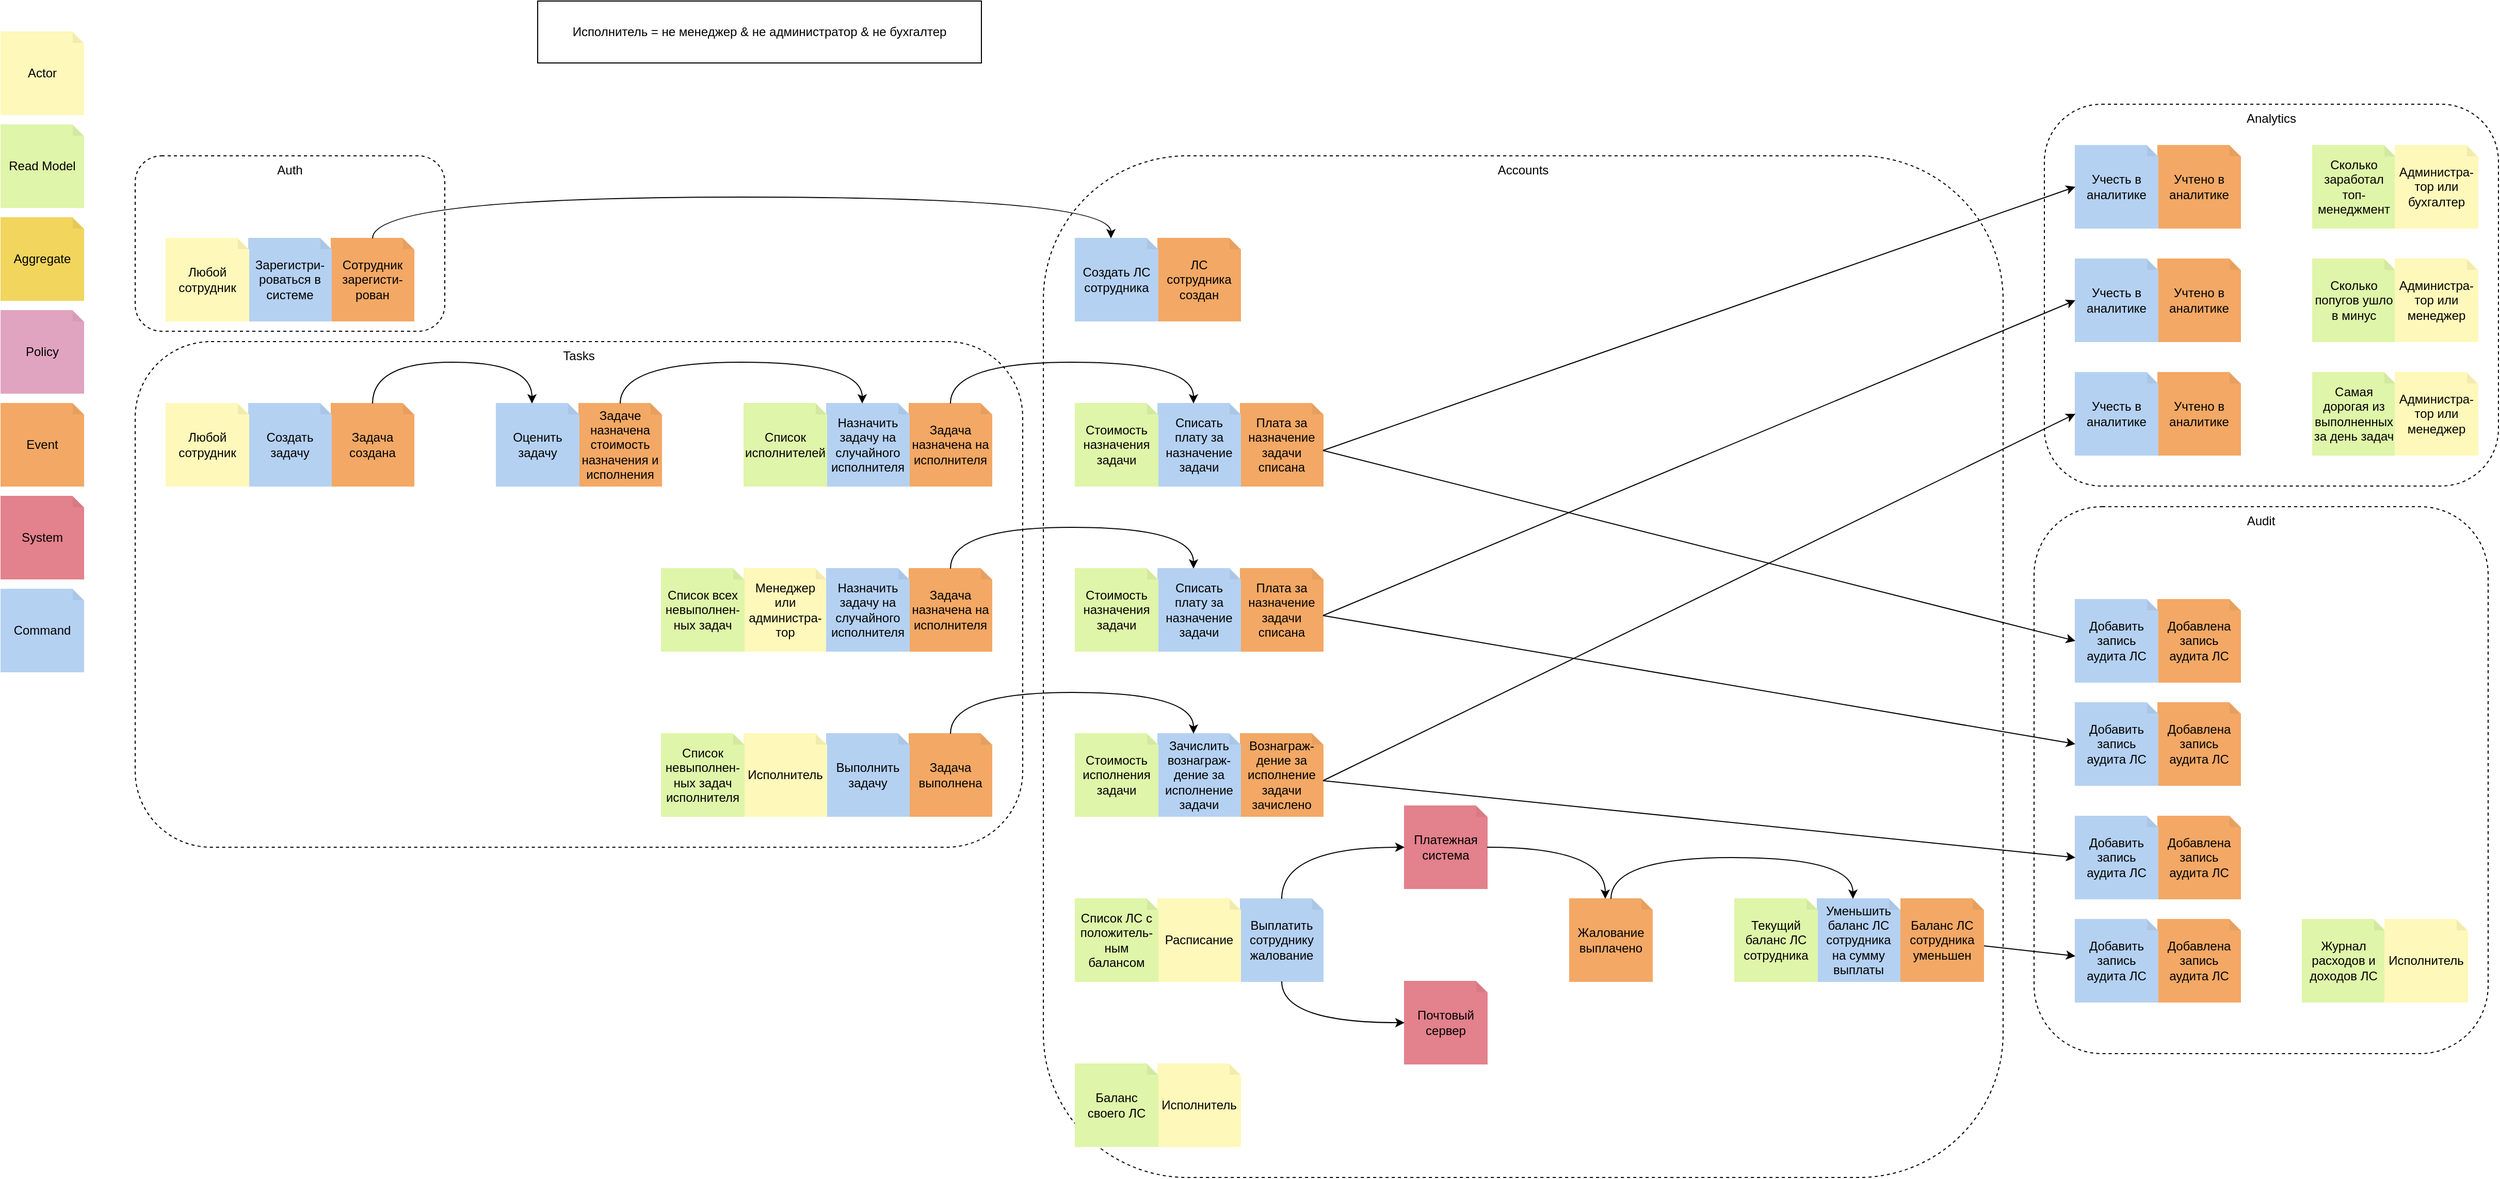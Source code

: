 <mxfile version="23.1.5" type="device">
  <diagram name="Page-1" id="BTBTiwG7ZaJVymEiWCRw">
    <mxGraphModel dx="1242" dy="793" grid="1" gridSize="10" guides="1" tooltips="1" connect="1" arrows="1" fold="1" page="1" pageScale="1" pageWidth="827" pageHeight="1169" math="0" shadow="0">
      <root>
        <mxCell id="0" />
        <mxCell id="1" parent="0" />
        <mxCell id="mUZLVD3MMct8JdN2_CIU-163" value="Accounts" style="rounded=1;whiteSpace=wrap;html=1;dashed=1;fillColor=none;align=center;verticalAlign=top;" parent="1" vertex="1">
          <mxGeometry x="1050" y="200" width="930" height="990" as="geometry" />
        </mxCell>
        <mxCell id="mUZLVD3MMct8JdN2_CIU-165" value="Audit" style="rounded=1;whiteSpace=wrap;html=1;dashed=1;fillColor=none;align=center;verticalAlign=top;" parent="1" vertex="1">
          <mxGeometry x="2010" y="540" width="440" height="530" as="geometry" />
        </mxCell>
        <mxCell id="mUZLVD3MMct8JdN2_CIU-166" value="Analytics" style="rounded=1;whiteSpace=wrap;html=1;dashed=1;fillColor=none;align=center;verticalAlign=top;" parent="1" vertex="1">
          <mxGeometry x="2020" y="150" width="440" height="370" as="geometry" />
        </mxCell>
        <mxCell id="mUZLVD3MMct8JdN2_CIU-1" value="Actor" style="shape=note;whiteSpace=wrap;html=1;backgroundOutline=1;darkOpacity=0.05;rotation=0;horizontal=1;size=11;labelBackgroundColor=none;fillColor=#fef8ba;strokeColor=#fef8ba;" parent="1" vertex="1">
          <mxGeometry x="40" y="80" width="80" height="80" as="geometry" />
        </mxCell>
        <mxCell id="mUZLVD3MMct8JdN2_CIU-2" value="Command" style="shape=note;whiteSpace=wrap;html=1;backgroundOutline=1;darkOpacity=0.05;rotation=0;horizontal=1;size=11;fillColor=#b5d1f2;strokeColor=#b5d1f2;" parent="1" vertex="1">
          <mxGeometry x="40" y="620" width="80" height="80" as="geometry" />
        </mxCell>
        <mxCell id="mUZLVD3MMct8JdN2_CIU-3" value="Aggregate" style="shape=note;whiteSpace=wrap;html=1;backgroundOutline=1;darkOpacity=0.05;rotation=0;horizontal=1;size=11;labelBackgroundColor=none;fillColor=#f1d55d;strokeColor=#f1d55d;" parent="1" vertex="1">
          <mxGeometry x="40" y="260" width="80" height="80" as="geometry" />
        </mxCell>
        <mxCell id="mUZLVD3MMct8JdN2_CIU-4" value="System" style="shape=note;whiteSpace=wrap;html=1;backgroundOutline=1;darkOpacity=0.05;rotation=0;horizontal=1;size=11;labelBackgroundColor=none;fillColor=#e3818c;strokeColor=#e3818c;" parent="1" vertex="1">
          <mxGeometry x="40" y="530" width="80" height="80" as="geometry" />
        </mxCell>
        <mxCell id="mUZLVD3MMct8JdN2_CIU-5" value="Read Model" style="shape=note;whiteSpace=wrap;html=1;backgroundOutline=1;darkOpacity=0.05;rotation=0;horizontal=1;size=11;labelBackgroundColor=none;fillColor=#dff5a9;strokeColor=#dff5a9;" parent="1" vertex="1">
          <mxGeometry x="40" y="170" width="80" height="80" as="geometry" />
        </mxCell>
        <mxCell id="mUZLVD3MMct8JdN2_CIU-6" value="Event" style="shape=note;whiteSpace=wrap;html=1;backgroundOutline=1;darkOpacity=0.05;rotation=0;horizontal=1;size=11;labelBackgroundColor=none;fillColor=#f3a865;strokeColor=#f3a865;" parent="1" vertex="1">
          <mxGeometry x="40" y="440" width="80" height="80" as="geometry" />
        </mxCell>
        <mxCell id="mUZLVD3MMct8JdN2_CIU-8" value="Policy" style="shape=note;whiteSpace=wrap;html=1;backgroundOutline=1;darkOpacity=0.05;rotation=0;horizontal=1;size=11;labelBackgroundColor=none;fillColor=#e0a4c0;strokeColor=#e0a4c0;" parent="1" vertex="1">
          <mxGeometry x="40" y="350" width="80" height="80" as="geometry" />
        </mxCell>
        <mxCell id="mUZLVD3MMct8JdN2_CIU-9" value="Сотрудник &lt;font style=&quot;font-size: 12px;&quot;&gt;зарегисти-рован&lt;/font&gt;" style="shape=note;html=1;backgroundOutline=1;darkOpacity=0.05;rotation=0;horizontal=1;size=11;labelBackgroundColor=none;fillColor=#f3a865;strokeColor=#f3a865;whiteSpace=wrap;" parent="1" vertex="1">
          <mxGeometry x="360" y="280" width="80" height="80" as="geometry" />
        </mxCell>
        <mxCell id="mUZLVD3MMct8JdN2_CIU-10" value="Задача создана" style="shape=note;html=1;backgroundOutline=1;darkOpacity=0.05;rotation=0;horizontal=1;size=11;labelBackgroundColor=none;fillColor=#f3a865;strokeColor=#f3a865;whiteSpace=wrap;" parent="1" vertex="1">
          <mxGeometry x="360" y="440" width="80" height="80" as="geometry" />
        </mxCell>
        <mxCell id="mUZLVD3MMct8JdN2_CIU-11" value="Задача назначена на исполнителя" style="shape=note;html=1;backgroundOutline=1;darkOpacity=0.05;rotation=0;horizontal=1;size=11;labelBackgroundColor=none;fillColor=#f3a865;strokeColor=#f3a865;whiteSpace=wrap;" parent="1" vertex="1">
          <mxGeometry x="920" y="600" width="80" height="80" as="geometry" />
        </mxCell>
        <mxCell id="mUZLVD3MMct8JdN2_CIU-12" value="Задача выполнена" style="shape=note;html=1;backgroundOutline=1;darkOpacity=0.05;rotation=0;horizontal=1;size=11;labelBackgroundColor=none;fillColor=#f3a865;strokeColor=#f3a865;whiteSpace=wrap;" parent="1" vertex="1">
          <mxGeometry x="920" y="760" width="80" height="80" as="geometry" />
        </mxCell>
        <mxCell id="mUZLVD3MMct8JdN2_CIU-13" value="ЛС сотрудника создан" style="shape=note;html=1;backgroundOutline=1;darkOpacity=0.05;rotation=0;horizontal=1;size=11;labelBackgroundColor=none;fillColor=#f3a865;strokeColor=#f3a865;whiteSpace=wrap;" parent="1" vertex="1">
          <mxGeometry x="1161" y="280" width="80" height="80" as="geometry" />
        </mxCell>
        <mxCell id="mUZLVD3MMct8JdN2_CIU-14" value="Вознаграж-дение за исполнение задачи зачислено" style="shape=note;html=1;backgroundOutline=1;darkOpacity=0.05;rotation=0;horizontal=1;size=11;labelBackgroundColor=none;fillColor=#f3a865;strokeColor=#f3a865;whiteSpace=wrap;" parent="1" vertex="1">
          <mxGeometry x="1241" y="760" width="80" height="80" as="geometry" />
        </mxCell>
        <mxCell id="mUZLVD3MMct8JdN2_CIU-16" value="Добавлена запись аудита ЛС" style="shape=note;html=1;backgroundOutline=1;darkOpacity=0.05;rotation=0;horizontal=1;size=11;labelBackgroundColor=none;fillColor=#f3a865;strokeColor=#f3a865;whiteSpace=wrap;" parent="1" vertex="1">
          <mxGeometry x="2130" y="940" width="80" height="80" as="geometry" />
        </mxCell>
        <mxCell id="mUZLVD3MMct8JdN2_CIU-17" value="Задаче назначена стоимость назначения и исполнения" style="shape=note;html=1;backgroundOutline=1;darkOpacity=0.05;rotation=0;horizontal=1;size=11;labelBackgroundColor=none;fillColor=#f3a865;strokeColor=#f3a865;whiteSpace=wrap;" parent="1" vertex="1">
          <mxGeometry x="600" y="440" width="80" height="80" as="geometry" />
        </mxCell>
        <mxCell id="mUZLVD3MMct8JdN2_CIU-18" value="Зарегистри-роваться в системе" style="shape=note;whiteSpace=wrap;html=1;backgroundOutline=1;darkOpacity=0.05;rotation=0;horizontal=1;size=11;fillColor=#b5d1f2;strokeColor=#b5d1f2;" parent="1" vertex="1">
          <mxGeometry x="280" y="280" width="80" height="80" as="geometry" />
        </mxCell>
        <mxCell id="mUZLVD3MMct8JdN2_CIU-19" value="Любой сотрудник" style="shape=note;whiteSpace=wrap;html=1;backgroundOutline=1;darkOpacity=0.05;rotation=0;horizontal=1;size=11;labelBackgroundColor=none;fillColor=#fef8ba;strokeColor=#fef8ba;" parent="1" vertex="1">
          <mxGeometry x="200" y="280" width="80" height="80" as="geometry" />
        </mxCell>
        <mxCell id="mUZLVD3MMct8JdN2_CIU-20" value="Создать задачу" style="shape=note;whiteSpace=wrap;html=1;backgroundOutline=1;darkOpacity=0.05;rotation=0;horizontal=1;size=11;fillColor=#b5d1f2;strokeColor=#b5d1f2;" parent="1" vertex="1">
          <mxGeometry x="280" y="440" width="80" height="80" as="geometry" />
        </mxCell>
        <mxCell id="mUZLVD3MMct8JdN2_CIU-21" value="Любой сотрудник" style="shape=note;whiteSpace=wrap;html=1;backgroundOutline=1;darkOpacity=0.05;rotation=0;horizontal=1;size=11;labelBackgroundColor=none;fillColor=#fef8ba;strokeColor=#fef8ba;" parent="1" vertex="1">
          <mxGeometry x="200" y="440" width="80" height="80" as="geometry" />
        </mxCell>
        <mxCell id="mUZLVD3MMct8JdN2_CIU-23" value="Выполнить задачу" style="shape=note;whiteSpace=wrap;html=1;backgroundOutline=1;darkOpacity=0.05;rotation=0;horizontal=1;size=11;fillColor=#b5d1f2;strokeColor=#b5d1f2;" parent="1" vertex="1">
          <mxGeometry x="840" y="760" width="80" height="80" as="geometry" />
        </mxCell>
        <mxCell id="mUZLVD3MMct8JdN2_CIU-24" value="Зачислить вознаграж-дение за исполнение задачи" style="shape=note;whiteSpace=wrap;html=1;backgroundOutline=1;darkOpacity=0.05;rotation=0;horizontal=1;size=11;fillColor=#b5d1f2;strokeColor=#b5d1f2;" parent="1" vertex="1">
          <mxGeometry x="1161" y="760" width="80" height="80" as="geometry" />
        </mxCell>
        <mxCell id="mUZLVD3MMct8JdN2_CIU-26" value="Оценить задачу" style="shape=note;whiteSpace=wrap;html=1;backgroundOutline=1;darkOpacity=0.05;rotation=0;horizontal=1;size=11;fillColor=#b5d1f2;strokeColor=#b5d1f2;" parent="1" vertex="1">
          <mxGeometry x="520" y="440" width="80" height="80" as="geometry" />
        </mxCell>
        <mxCell id="mUZLVD3MMct8JdN2_CIU-27" value="Добавить запись аудита ЛС" style="shape=note;whiteSpace=wrap;html=1;backgroundOutline=1;darkOpacity=0.05;rotation=0;horizontal=1;size=11;fillColor=#b5d1f2;strokeColor=#b5d1f2;" parent="1" vertex="1">
          <mxGeometry x="2050" y="940" width="80" height="80" as="geometry" />
        </mxCell>
        <mxCell id="mUZLVD3MMct8JdN2_CIU-28" value="Создать ЛС сотрудника" style="shape=note;whiteSpace=wrap;html=1;backgroundOutline=1;darkOpacity=0.05;rotation=0;horizontal=1;size=11;fillColor=#b5d1f2;strokeColor=#b5d1f2;" parent="1" vertex="1">
          <mxGeometry x="1081" y="280" width="80" height="80" as="geometry" />
        </mxCell>
        <mxCell id="mUZLVD3MMct8JdN2_CIU-31" value="Менеджер или администра-тор" style="shape=note;whiteSpace=wrap;html=1;backgroundOutline=1;darkOpacity=0.05;rotation=0;horizontal=1;size=11;labelBackgroundColor=none;fillColor=#fef8ba;strokeColor=#fef8ba;" parent="1" vertex="1">
          <mxGeometry x="760" y="600" width="80" height="80" as="geometry" />
        </mxCell>
        <mxCell id="mUZLVD3MMct8JdN2_CIU-33" value="Исполнитель" style="shape=note;whiteSpace=wrap;html=1;backgroundOutline=1;darkOpacity=0.05;rotation=0;horizontal=1;size=11;labelBackgroundColor=none;fillColor=#fef8ba;strokeColor=#fef8ba;" parent="1" vertex="1">
          <mxGeometry x="760" y="760" width="80" height="80" as="geometry" />
        </mxCell>
        <mxCell id="mUZLVD3MMct8JdN2_CIU-34" value="Исполнитель = не менеджер &amp;amp; не администратор &amp;amp; не бухгалтер" style="rounded=0;whiteSpace=wrap;html=1;" parent="1" vertex="1">
          <mxGeometry x="560" y="50" width="430" height="60" as="geometry" />
        </mxCell>
        <mxCell id="mUZLVD3MMct8JdN2_CIU-35" value="Задача назначена на исполнителя" style="shape=note;html=1;backgroundOutline=1;darkOpacity=0.05;rotation=0;horizontal=1;size=11;labelBackgroundColor=none;fillColor=#f3a865;strokeColor=#f3a865;whiteSpace=wrap;" parent="1" vertex="1">
          <mxGeometry x="920" y="440" width="80" height="80" as="geometry" />
        </mxCell>
        <mxCell id="mUZLVD3MMct8JdN2_CIU-36" value="Назначить задачу на случайного исполнителя" style="shape=note;whiteSpace=wrap;html=1;backgroundOutline=1;darkOpacity=0.05;rotation=0;horizontal=1;size=11;fillColor=#b5d1f2;strokeColor=#b5d1f2;" parent="1" vertex="1">
          <mxGeometry x="840" y="440" width="80" height="80" as="geometry" />
        </mxCell>
        <mxCell id="mUZLVD3MMct8JdN2_CIU-38" value="Назначить задачу на случайного исполнителя" style="shape=note;whiteSpace=wrap;html=1;backgroundOutline=1;darkOpacity=0.05;rotation=0;horizontal=1;size=11;fillColor=#b5d1f2;strokeColor=#b5d1f2;" parent="1" vertex="1">
          <mxGeometry x="840" y="600" width="80" height="80" as="geometry" />
        </mxCell>
        <mxCell id="mUZLVD3MMct8JdN2_CIU-41" value="Плата за назначение задачи списана" style="shape=note;html=1;backgroundOutline=1;darkOpacity=0.05;rotation=0;horizontal=1;size=11;labelBackgroundColor=none;fillColor=#f3a865;strokeColor=#f3a865;whiteSpace=wrap;" parent="1" vertex="1">
          <mxGeometry x="1241" y="440" width="80" height="80" as="geometry" />
        </mxCell>
        <mxCell id="mUZLVD3MMct8JdN2_CIU-42" value="Списать плату за назначение задачи" style="shape=note;whiteSpace=wrap;html=1;backgroundOutline=1;darkOpacity=0.05;rotation=0;horizontal=1;size=11;fillColor=#b5d1f2;strokeColor=#b5d1f2;" parent="1" vertex="1">
          <mxGeometry x="1161" y="440" width="80" height="80" as="geometry" />
        </mxCell>
        <mxCell id="mUZLVD3MMct8JdN2_CIU-44" style="edgeStyle=orthogonalEdgeStyle;rounded=0;orthogonalLoop=1;jettySize=auto;html=1;exitX=0.5;exitY=0;exitDx=0;exitDy=0;exitPerimeter=0;entryX=0;entryY=0;entryDx=34.5;entryDy=0;entryPerimeter=0;curved=1;" parent="1" source="mUZLVD3MMct8JdN2_CIU-35" target="mUZLVD3MMct8JdN2_CIU-42" edge="1">
          <mxGeometry relative="1" as="geometry">
            <Array as="points">
              <mxPoint x="960" y="400" />
              <mxPoint x="1196" y="400" />
            </Array>
          </mxGeometry>
        </mxCell>
        <mxCell id="mUZLVD3MMct8JdN2_CIU-48" value="Плата за назначение задачи списана" style="shape=note;html=1;backgroundOutline=1;darkOpacity=0.05;rotation=0;horizontal=1;size=11;labelBackgroundColor=none;fillColor=#f3a865;strokeColor=#f3a865;whiteSpace=wrap;" parent="1" vertex="1">
          <mxGeometry x="1241" y="600" width="80" height="80" as="geometry" />
        </mxCell>
        <mxCell id="mUZLVD3MMct8JdN2_CIU-49" value="Списать плату за назначение задачи" style="shape=note;whiteSpace=wrap;html=1;backgroundOutline=1;darkOpacity=0.05;rotation=0;horizontal=1;size=11;fillColor=#b5d1f2;strokeColor=#b5d1f2;" parent="1" vertex="1">
          <mxGeometry x="1161" y="600" width="80" height="80" as="geometry" />
        </mxCell>
        <mxCell id="mUZLVD3MMct8JdN2_CIU-56" style="edgeStyle=orthogonalEdgeStyle;rounded=0;orthogonalLoop=1;jettySize=auto;html=1;exitX=0.5;exitY=0;exitDx=0;exitDy=0;exitPerimeter=0;entryX=0;entryY=0;entryDx=34.5;entryDy=0;entryPerimeter=0;curved=1;" parent="1" source="mUZLVD3MMct8JdN2_CIU-9" target="mUZLVD3MMct8JdN2_CIU-28" edge="1">
          <mxGeometry relative="1" as="geometry">
            <Array as="points">
              <mxPoint x="400" y="240" />
              <mxPoint x="1116" y="240" />
            </Array>
          </mxGeometry>
        </mxCell>
        <mxCell id="mUZLVD3MMct8JdN2_CIU-57" style="edgeStyle=orthogonalEdgeStyle;rounded=0;orthogonalLoop=1;jettySize=auto;html=1;exitX=0.5;exitY=0;exitDx=0;exitDy=0;exitPerimeter=0;entryX=0;entryY=0;entryDx=34.5;entryDy=0;entryPerimeter=0;curved=1;" parent="1" source="mUZLVD3MMct8JdN2_CIU-10" target="mUZLVD3MMct8JdN2_CIU-26" edge="1">
          <mxGeometry relative="1" as="geometry">
            <Array as="points">
              <mxPoint x="400" y="400" />
              <mxPoint x="555" y="400" />
            </Array>
          </mxGeometry>
        </mxCell>
        <mxCell id="mUZLVD3MMct8JdN2_CIU-58" style="edgeStyle=orthogonalEdgeStyle;rounded=0;orthogonalLoop=1;jettySize=auto;html=1;exitX=0.5;exitY=0;exitDx=0;exitDy=0;exitPerimeter=0;entryX=0;entryY=0;entryDx=34.5;entryDy=0;entryPerimeter=0;curved=1;" parent="1" source="mUZLVD3MMct8JdN2_CIU-17" target="mUZLVD3MMct8JdN2_CIU-36" edge="1">
          <mxGeometry relative="1" as="geometry">
            <Array as="points">
              <mxPoint x="640" y="400" />
              <mxPoint x="875" y="400" />
            </Array>
          </mxGeometry>
        </mxCell>
        <mxCell id="mUZLVD3MMct8JdN2_CIU-60" style="edgeStyle=orthogonalEdgeStyle;rounded=0;orthogonalLoop=1;jettySize=auto;html=1;exitX=0.5;exitY=0;exitDx=0;exitDy=0;exitPerimeter=0;entryX=0;entryY=0;entryDx=34.5;entryDy=0;entryPerimeter=0;curved=1;" parent="1" source="mUZLVD3MMct8JdN2_CIU-11" target="mUZLVD3MMct8JdN2_CIU-49" edge="1">
          <mxGeometry relative="1" as="geometry">
            <Array as="points">
              <mxPoint x="960" y="560" />
              <mxPoint x="1196" y="560" />
            </Array>
          </mxGeometry>
        </mxCell>
        <mxCell id="mUZLVD3MMct8JdN2_CIU-61" style="edgeStyle=orthogonalEdgeStyle;rounded=0;orthogonalLoop=1;jettySize=auto;html=1;exitX=0.5;exitY=0;exitDx=0;exitDy=0;exitPerimeter=0;entryX=0;entryY=0;entryDx=34.5;entryDy=0;entryPerimeter=0;curved=1;" parent="1" source="mUZLVD3MMct8JdN2_CIU-12" target="mUZLVD3MMct8JdN2_CIU-24" edge="1">
          <mxGeometry relative="1" as="geometry">
            <Array as="points">
              <mxPoint x="960" y="720" />
              <mxPoint x="1196" y="720" />
            </Array>
          </mxGeometry>
        </mxCell>
        <mxCell id="mUZLVD3MMct8JdN2_CIU-62" value="Список всех невыполнен-ных задач" style="shape=note;whiteSpace=wrap;html=1;backgroundOutline=1;darkOpacity=0.05;rotation=0;horizontal=1;size=11;labelBackgroundColor=none;fillColor=#dff5a9;strokeColor=#dff5a9;" parent="1" vertex="1">
          <mxGeometry x="680" y="600" width="80" height="80" as="geometry" />
        </mxCell>
        <mxCell id="mUZLVD3MMct8JdN2_CIU-63" value="Список невыполнен-ных задач исполнителя" style="shape=note;whiteSpace=wrap;html=1;backgroundOutline=1;darkOpacity=0.05;rotation=0;horizontal=1;size=11;labelBackgroundColor=none;fillColor=#dff5a9;strokeColor=#dff5a9;" parent="1" vertex="1">
          <mxGeometry x="680" y="760" width="80" height="80" as="geometry" />
        </mxCell>
        <mxCell id="mUZLVD3MMct8JdN2_CIU-73" value="Выплатить сотруднику жалование" style="shape=note;whiteSpace=wrap;html=1;backgroundOutline=1;darkOpacity=0.05;rotation=0;horizontal=1;size=11;fillColor=#b5d1f2;strokeColor=#b5d1f2;" parent="1" vertex="1">
          <mxGeometry x="1241" y="920" width="80" height="80" as="geometry" />
        </mxCell>
        <mxCell id="mUZLVD3MMct8JdN2_CIU-74" value="Расписание" style="shape=note;whiteSpace=wrap;html=1;backgroundOutline=1;darkOpacity=0.05;rotation=0;horizontal=1;size=11;labelBackgroundColor=none;fillColor=#fef8ba;strokeColor=#fef8ba;" parent="1" vertex="1">
          <mxGeometry x="1161" y="920" width="80" height="80" as="geometry" />
        </mxCell>
        <mxCell id="mUZLVD3MMct8JdN2_CIU-75" value="Список ЛС с положитель-ным балансом" style="shape=note;whiteSpace=wrap;html=1;backgroundOutline=1;darkOpacity=0.05;rotation=0;horizontal=1;size=11;labelBackgroundColor=none;fillColor=#dff5a9;strokeColor=#dff5a9;" parent="1" vertex="1">
          <mxGeometry x="1081" y="920" width="80" height="80" as="geometry" />
        </mxCell>
        <mxCell id="mUZLVD3MMct8JdN2_CIU-76" value="Платежная система" style="shape=note;whiteSpace=wrap;html=1;backgroundOutline=1;darkOpacity=0.05;rotation=0;horizontal=1;size=11;labelBackgroundColor=none;fillColor=#e3818c;strokeColor=#e3818c;" parent="1" vertex="1">
          <mxGeometry x="1400" y="830" width="80" height="80" as="geometry" />
        </mxCell>
        <mxCell id="mUZLVD3MMct8JdN2_CIU-77" value="Жалование выплачено" style="shape=note;html=1;backgroundOutline=1;darkOpacity=0.05;rotation=0;horizontal=1;size=11;labelBackgroundColor=none;fillColor=#f3a865;strokeColor=#f3a865;whiteSpace=wrap;" parent="1" vertex="1">
          <mxGeometry x="1560" y="920" width="80" height="80" as="geometry" />
        </mxCell>
        <mxCell id="mUZLVD3MMct8JdN2_CIU-82" value="Уменьшить баланс ЛС сотрудника на сумму выплаты" style="shape=note;whiteSpace=wrap;html=1;backgroundOutline=1;darkOpacity=0.05;rotation=0;horizontal=1;size=11;fillColor=#b5d1f2;strokeColor=#b5d1f2;" parent="1" vertex="1">
          <mxGeometry x="1800" y="920" width="80" height="80" as="geometry" />
        </mxCell>
        <mxCell id="mUZLVD3MMct8JdN2_CIU-183" style="rounded=0;orthogonalLoop=1;jettySize=auto;html=1;exitX=0;exitY=0;exitDx=80;exitDy=45.5;exitPerimeter=0;" parent="1" source="mUZLVD3MMct8JdN2_CIU-85" target="mUZLVD3MMct8JdN2_CIU-27" edge="1">
          <mxGeometry relative="1" as="geometry" />
        </mxCell>
        <mxCell id="mUZLVD3MMct8JdN2_CIU-85" value="Баланс ЛС сотрудника уменьшен" style="shape=note;html=1;backgroundOutline=1;darkOpacity=0.05;rotation=0;horizontal=1;size=11;labelBackgroundColor=none;fillColor=#f3a865;strokeColor=#f3a865;whiteSpace=wrap;" parent="1" vertex="1">
          <mxGeometry x="1881" y="920" width="80" height="80" as="geometry" />
        </mxCell>
        <mxCell id="mUZLVD3MMct8JdN2_CIU-89" value="Список исполнителей" style="shape=note;whiteSpace=wrap;html=1;backgroundOutline=1;darkOpacity=0.05;rotation=0;horizontal=1;size=11;labelBackgroundColor=none;fillColor=#dff5a9;strokeColor=#dff5a9;" parent="1" vertex="1">
          <mxGeometry x="760" y="440" width="80" height="80" as="geometry" />
        </mxCell>
        <mxCell id="mUZLVD3MMct8JdN2_CIU-91" value="Стоимость назначения задачи" style="shape=note;whiteSpace=wrap;html=1;backgroundOutline=1;darkOpacity=0.05;rotation=0;horizontal=1;size=11;labelBackgroundColor=none;fillColor=#dff5a9;strokeColor=#dff5a9;" parent="1" vertex="1">
          <mxGeometry x="1081" y="600" width="80" height="80" as="geometry" />
        </mxCell>
        <mxCell id="mUZLVD3MMct8JdN2_CIU-92" value="Стоимость исполнения задачи" style="shape=note;whiteSpace=wrap;html=1;backgroundOutline=1;darkOpacity=0.05;rotation=0;horizontal=1;size=11;labelBackgroundColor=none;fillColor=#dff5a9;strokeColor=#dff5a9;" parent="1" vertex="1">
          <mxGeometry x="1081" y="760" width="80" height="80" as="geometry" />
        </mxCell>
        <mxCell id="mUZLVD3MMct8JdN2_CIU-93" value="Стоимость назначения задачи" style="shape=note;whiteSpace=wrap;html=1;backgroundOutline=1;darkOpacity=0.05;rotation=0;horizontal=1;size=11;labelBackgroundColor=none;fillColor=#dff5a9;strokeColor=#dff5a9;" parent="1" vertex="1">
          <mxGeometry x="1081" y="440" width="80" height="80" as="geometry" />
        </mxCell>
        <mxCell id="mUZLVD3MMct8JdN2_CIU-94" value="Текущий баланс ЛС сотрудника" style="shape=note;whiteSpace=wrap;html=1;backgroundOutline=1;darkOpacity=0.05;rotation=0;horizontal=1;size=11;labelBackgroundColor=none;fillColor=#dff5a9;strokeColor=#dff5a9;" parent="1" vertex="1">
          <mxGeometry x="1720" y="920" width="80" height="80" as="geometry" />
        </mxCell>
        <mxCell id="mUZLVD3MMct8JdN2_CIU-95" value="Исполнитель" style="shape=note;whiteSpace=wrap;html=1;backgroundOutline=1;darkOpacity=0.05;rotation=0;horizontal=1;size=11;labelBackgroundColor=none;fillColor=#fef8ba;strokeColor=#fef8ba;" parent="1" vertex="1">
          <mxGeometry x="1161" y="1080" width="80" height="80" as="geometry" />
        </mxCell>
        <mxCell id="mUZLVD3MMct8JdN2_CIU-96" value="Баланс своего ЛС" style="shape=note;whiteSpace=wrap;html=1;backgroundOutline=1;darkOpacity=0.05;rotation=0;horizontal=1;size=11;labelBackgroundColor=none;fillColor=#dff5a9;strokeColor=#dff5a9;" parent="1" vertex="1">
          <mxGeometry x="1081" y="1080" width="80" height="80" as="geometry" />
        </mxCell>
        <mxCell id="mUZLVD3MMct8JdN2_CIU-100" value="Почтовый сервер" style="shape=note;whiteSpace=wrap;html=1;backgroundOutline=1;darkOpacity=0.05;rotation=0;horizontal=1;size=11;labelBackgroundColor=none;fillColor=#e3818c;strokeColor=#e3818c;" parent="1" vertex="1">
          <mxGeometry x="1400" y="1000" width="80" height="80" as="geometry" />
        </mxCell>
        <mxCell id="mUZLVD3MMct8JdN2_CIU-104" style="edgeStyle=orthogonalEdgeStyle;rounded=0;orthogonalLoop=1;jettySize=auto;html=1;entryX=0;entryY=0;entryDx=34.5;entryDy=0;entryPerimeter=0;curved=1;" parent="1" source="mUZLVD3MMct8JdN2_CIU-76" target="mUZLVD3MMct8JdN2_CIU-77" edge="1">
          <mxGeometry relative="1" as="geometry" />
        </mxCell>
        <mxCell id="mUZLVD3MMct8JdN2_CIU-109" value="Журнал расходов и доходов ЛС" style="shape=note;whiteSpace=wrap;html=1;backgroundOutline=1;darkOpacity=0.05;rotation=0;horizontal=1;size=11;labelBackgroundColor=none;fillColor=#dff5a9;strokeColor=#dff5a9;" parent="1" vertex="1">
          <mxGeometry x="2270" y="940" width="80" height="80" as="geometry" />
        </mxCell>
        <mxCell id="mUZLVD3MMct8JdN2_CIU-112" value="Исполнитель" style="shape=note;whiteSpace=wrap;html=1;backgroundOutline=1;darkOpacity=0.05;rotation=0;horizontal=1;size=11;labelBackgroundColor=none;fillColor=#fef8ba;strokeColor=#fef8ba;" parent="1" vertex="1">
          <mxGeometry x="2350" y="940" width="80" height="80" as="geometry" />
        </mxCell>
        <mxCell id="mUZLVD3MMct8JdN2_CIU-123" value="Учтено в аналитике" style="shape=note;html=1;backgroundOutline=1;darkOpacity=0.05;rotation=0;horizontal=1;size=11;labelBackgroundColor=none;fillColor=#f3a865;strokeColor=#f3a865;whiteSpace=wrap;" parent="1" vertex="1">
          <mxGeometry x="2130" y="410.05" width="80" height="80" as="geometry" />
        </mxCell>
        <mxCell id="mUZLVD3MMct8JdN2_CIU-124" value="Учесть в аналитике" style="shape=note;whiteSpace=wrap;html=1;backgroundOutline=1;darkOpacity=0.05;rotation=0;horizontal=1;size=11;fillColor=#b5d1f2;strokeColor=#b5d1f2;" parent="1" vertex="1">
          <mxGeometry x="2050" y="410.05" width="80" height="80" as="geometry" />
        </mxCell>
        <mxCell id="mUZLVD3MMct8JdN2_CIU-125" value="Самая дорогая из выполненных за день задач" style="shape=note;whiteSpace=wrap;html=1;backgroundOutline=1;darkOpacity=0.05;rotation=0;horizontal=1;size=11;labelBackgroundColor=none;fillColor=#dff5a9;strokeColor=#dff5a9;" parent="1" vertex="1">
          <mxGeometry x="2280" y="410.05" width="80" height="80" as="geometry" />
        </mxCell>
        <mxCell id="mUZLVD3MMct8JdN2_CIU-126" value="Администра-тор или менеджер" style="shape=note;whiteSpace=wrap;html=1;backgroundOutline=1;darkOpacity=0.05;rotation=0;horizontal=1;size=11;labelBackgroundColor=none;fillColor=#fef8ba;strokeColor=#fef8ba;" parent="1" vertex="1">
          <mxGeometry x="2360" y="410.05" width="80" height="80" as="geometry" />
        </mxCell>
        <mxCell id="mUZLVD3MMct8JdN2_CIU-129" value="Учтено в аналитике" style="shape=note;html=1;backgroundOutline=1;darkOpacity=0.05;rotation=0;horizontal=1;size=11;labelBackgroundColor=none;fillColor=#f3a865;strokeColor=#f3a865;whiteSpace=wrap;" parent="1" vertex="1">
          <mxGeometry x="2130" y="300.05" width="80" height="80" as="geometry" />
        </mxCell>
        <mxCell id="mUZLVD3MMct8JdN2_CIU-130" value="Учесть в аналитике" style="shape=note;whiteSpace=wrap;html=1;backgroundOutline=1;darkOpacity=0.05;rotation=0;horizontal=1;size=11;fillColor=#b5d1f2;strokeColor=#b5d1f2;" parent="1" vertex="1">
          <mxGeometry x="2050" y="300.05" width="80" height="80" as="geometry" />
        </mxCell>
        <mxCell id="mUZLVD3MMct8JdN2_CIU-131" value="Сколько попугов ушло в минус" style="shape=note;whiteSpace=wrap;html=1;backgroundOutline=1;darkOpacity=0.05;rotation=0;horizontal=1;size=11;labelBackgroundColor=none;fillColor=#dff5a9;strokeColor=#dff5a9;" parent="1" vertex="1">
          <mxGeometry x="2280" y="300.05" width="80" height="80" as="geometry" />
        </mxCell>
        <mxCell id="mUZLVD3MMct8JdN2_CIU-132" value="Администра-тор или менеджер" style="shape=note;whiteSpace=wrap;html=1;backgroundOutline=1;darkOpacity=0.05;rotation=0;horizontal=1;size=11;labelBackgroundColor=none;fillColor=#fef8ba;strokeColor=#fef8ba;" parent="1" vertex="1">
          <mxGeometry x="2360" y="300.05" width="80" height="80" as="geometry" />
        </mxCell>
        <mxCell id="mUZLVD3MMct8JdN2_CIU-152" value="Учтено в аналитике" style="shape=note;html=1;backgroundOutline=1;darkOpacity=0.05;rotation=0;horizontal=1;size=11;labelBackgroundColor=none;fillColor=#f3a865;strokeColor=#f3a865;whiteSpace=wrap;" parent="1" vertex="1">
          <mxGeometry x="2130" y="190" width="80" height="80" as="geometry" />
        </mxCell>
        <mxCell id="mUZLVD3MMct8JdN2_CIU-153" value="Учесть в аналитике" style="shape=note;whiteSpace=wrap;html=1;backgroundOutline=1;darkOpacity=0.05;rotation=0;horizontal=1;size=11;fillColor=#b5d1f2;strokeColor=#b5d1f2;" parent="1" vertex="1">
          <mxGeometry x="2050" y="190" width="80" height="80" as="geometry" />
        </mxCell>
        <mxCell id="mUZLVD3MMct8JdN2_CIU-154" value="Сколько заработал топ-менеджмент" style="shape=note;whiteSpace=wrap;html=1;backgroundOutline=1;darkOpacity=0.05;rotation=0;horizontal=1;size=11;labelBackgroundColor=none;fillColor=#dff5a9;strokeColor=#dff5a9;" parent="1" vertex="1">
          <mxGeometry x="2280" y="190" width="80" height="80" as="geometry" />
        </mxCell>
        <mxCell id="mUZLVD3MMct8JdN2_CIU-155" value="Администра-тор или бухгалтер" style="shape=note;whiteSpace=wrap;html=1;backgroundOutline=1;darkOpacity=0.05;rotation=0;horizontal=1;size=11;labelBackgroundColor=none;fillColor=#fef8ba;strokeColor=#fef8ba;" parent="1" vertex="1">
          <mxGeometry x="2360" y="190" width="80" height="80" as="geometry" />
        </mxCell>
        <mxCell id="mUZLVD3MMct8JdN2_CIU-161" value="Auth" style="rounded=1;whiteSpace=wrap;html=1;dashed=1;fillColor=none;align=center;verticalAlign=top;" parent="1" vertex="1">
          <mxGeometry x="170" y="200" width="300" height="170" as="geometry" />
        </mxCell>
        <mxCell id="mUZLVD3MMct8JdN2_CIU-162" value="Tasks" style="rounded=1;whiteSpace=wrap;html=1;dashed=1;fillColor=none;align=center;verticalAlign=top;" parent="1" vertex="1">
          <mxGeometry x="170" y="380" width="860" height="490" as="geometry" />
        </mxCell>
        <mxCell id="mUZLVD3MMct8JdN2_CIU-167" style="rounded=0;orthogonalLoop=1;jettySize=auto;html=1;exitX=0;exitY=0;exitDx=80;exitDy=45.5;exitPerimeter=0;entryX=0;entryY=0.5;entryDx=0;entryDy=0;entryPerimeter=0;" parent="1" source="mUZLVD3MMct8JdN2_CIU-41" target="mUZLVD3MMct8JdN2_CIU-153" edge="1">
          <mxGeometry relative="1" as="geometry" />
        </mxCell>
        <mxCell id="mUZLVD3MMct8JdN2_CIU-168" style="rounded=0;orthogonalLoop=1;jettySize=auto;html=1;exitX=0;exitY=0;exitDx=80;exitDy=45.5;exitPerimeter=0;entryX=0;entryY=0.5;entryDx=0;entryDy=0;entryPerimeter=0;" parent="1" source="mUZLVD3MMct8JdN2_CIU-48" target="mUZLVD3MMct8JdN2_CIU-130" edge="1">
          <mxGeometry relative="1" as="geometry" />
        </mxCell>
        <mxCell id="mUZLVD3MMct8JdN2_CIU-169" style="rounded=0;orthogonalLoop=1;jettySize=auto;html=1;exitX=0;exitY=0;exitDx=80;exitDy=45.5;exitPerimeter=0;entryX=0;entryY=0.5;entryDx=0;entryDy=0;entryPerimeter=0;" parent="1" source="mUZLVD3MMct8JdN2_CIU-14" target="mUZLVD3MMct8JdN2_CIU-124" edge="1">
          <mxGeometry relative="1" as="geometry" />
        </mxCell>
        <mxCell id="mUZLVD3MMct8JdN2_CIU-174" value="Добавлена запись аудита ЛС" style="shape=note;html=1;backgroundOutline=1;darkOpacity=0.05;rotation=0;horizontal=1;size=11;labelBackgroundColor=none;fillColor=#f3a865;strokeColor=#f3a865;whiteSpace=wrap;" parent="1" vertex="1">
          <mxGeometry x="2130" y="840" width="80" height="80" as="geometry" />
        </mxCell>
        <mxCell id="mUZLVD3MMct8JdN2_CIU-175" value="Добавить запись аудита ЛС" style="shape=note;whiteSpace=wrap;html=1;backgroundOutline=1;darkOpacity=0.05;rotation=0;horizontal=1;size=11;fillColor=#b5d1f2;strokeColor=#b5d1f2;" parent="1" vertex="1">
          <mxGeometry x="2050" y="840" width="80" height="80" as="geometry" />
        </mxCell>
        <mxCell id="mUZLVD3MMct8JdN2_CIU-176" value="Добавлена запись аудита ЛС" style="shape=note;html=1;backgroundOutline=1;darkOpacity=0.05;rotation=0;horizontal=1;size=11;labelBackgroundColor=none;fillColor=#f3a865;strokeColor=#f3a865;whiteSpace=wrap;" parent="1" vertex="1">
          <mxGeometry x="2130" y="730" width="80" height="80" as="geometry" />
        </mxCell>
        <mxCell id="mUZLVD3MMct8JdN2_CIU-177" value="Добавить запись аудита ЛС" style="shape=note;whiteSpace=wrap;html=1;backgroundOutline=1;darkOpacity=0.05;rotation=0;horizontal=1;size=11;fillColor=#b5d1f2;strokeColor=#b5d1f2;" parent="1" vertex="1">
          <mxGeometry x="2050" y="730" width="80" height="80" as="geometry" />
        </mxCell>
        <mxCell id="mUZLVD3MMct8JdN2_CIU-178" value="Добавлена запись аудита ЛС" style="shape=note;html=1;backgroundOutline=1;darkOpacity=0.05;rotation=0;horizontal=1;size=11;labelBackgroundColor=none;fillColor=#f3a865;strokeColor=#f3a865;whiteSpace=wrap;" parent="1" vertex="1">
          <mxGeometry x="2130" y="630" width="80" height="80" as="geometry" />
        </mxCell>
        <mxCell id="mUZLVD3MMct8JdN2_CIU-179" value="Добавить запись аудита ЛС" style="shape=note;whiteSpace=wrap;html=1;backgroundOutline=1;darkOpacity=0.05;rotation=0;horizontal=1;size=11;fillColor=#b5d1f2;strokeColor=#b5d1f2;" parent="1" vertex="1">
          <mxGeometry x="2050" y="630" width="80" height="80" as="geometry" />
        </mxCell>
        <mxCell id="mUZLVD3MMct8JdN2_CIU-180" style="rounded=0;orthogonalLoop=1;jettySize=auto;html=1;exitX=0;exitY=0;exitDx=80;exitDy=45.5;exitPerimeter=0;entryX=0;entryY=0.5;entryDx=0;entryDy=0;entryPerimeter=0;" parent="1" source="mUZLVD3MMct8JdN2_CIU-41" target="mUZLVD3MMct8JdN2_CIU-179" edge="1">
          <mxGeometry relative="1" as="geometry" />
        </mxCell>
        <mxCell id="mUZLVD3MMct8JdN2_CIU-181" style="rounded=0;orthogonalLoop=1;jettySize=auto;html=1;exitX=0;exitY=0;exitDx=80;exitDy=45.5;exitPerimeter=0;entryX=0;entryY=0.5;entryDx=0;entryDy=0;entryPerimeter=0;" parent="1" source="mUZLVD3MMct8JdN2_CIU-48" target="mUZLVD3MMct8JdN2_CIU-177" edge="1">
          <mxGeometry relative="1" as="geometry" />
        </mxCell>
        <mxCell id="mUZLVD3MMct8JdN2_CIU-182" style="rounded=0;orthogonalLoop=1;jettySize=auto;html=1;exitX=0;exitY=0;exitDx=80;exitDy=45.5;exitPerimeter=0;entryX=0;entryY=0.5;entryDx=0;entryDy=0;entryPerimeter=0;" parent="1" source="mUZLVD3MMct8JdN2_CIU-14" target="mUZLVD3MMct8JdN2_CIU-175" edge="1">
          <mxGeometry relative="1" as="geometry" />
        </mxCell>
        <mxCell id="mUZLVD3MMct8JdN2_CIU-184" style="edgeStyle=orthogonalEdgeStyle;rounded=0;orthogonalLoop=1;jettySize=auto;html=1;exitX=0.5;exitY=0;exitDx=0;exitDy=0;exitPerimeter=0;entryX=0;entryY=0.5;entryDx=0;entryDy=0;entryPerimeter=0;curved=1;" parent="1" source="mUZLVD3MMct8JdN2_CIU-73" target="mUZLVD3MMct8JdN2_CIU-76" edge="1">
          <mxGeometry relative="1" as="geometry" />
        </mxCell>
        <mxCell id="mUZLVD3MMct8JdN2_CIU-185" style="edgeStyle=orthogonalEdgeStyle;rounded=0;orthogonalLoop=1;jettySize=auto;html=1;exitX=0.5;exitY=1;exitDx=0;exitDy=0;exitPerimeter=0;entryX=0;entryY=0.5;entryDx=0;entryDy=0;entryPerimeter=0;curved=1;" parent="1" source="mUZLVD3MMct8JdN2_CIU-73" target="mUZLVD3MMct8JdN2_CIU-100" edge="1">
          <mxGeometry relative="1" as="geometry" />
        </mxCell>
        <mxCell id="mUZLVD3MMct8JdN2_CIU-186" style="edgeStyle=orthogonalEdgeStyle;rounded=0;orthogonalLoop=1;jettySize=auto;html=1;exitX=0.5;exitY=0;exitDx=0;exitDy=0;exitPerimeter=0;entryX=0;entryY=0;entryDx=34.5;entryDy=0;entryPerimeter=0;curved=1;" parent="1" source="mUZLVD3MMct8JdN2_CIU-77" target="mUZLVD3MMct8JdN2_CIU-82" edge="1">
          <mxGeometry relative="1" as="geometry">
            <Array as="points">
              <mxPoint x="1600" y="880" />
              <mxPoint x="1835" y="880" />
            </Array>
          </mxGeometry>
        </mxCell>
      </root>
    </mxGraphModel>
  </diagram>
</mxfile>
